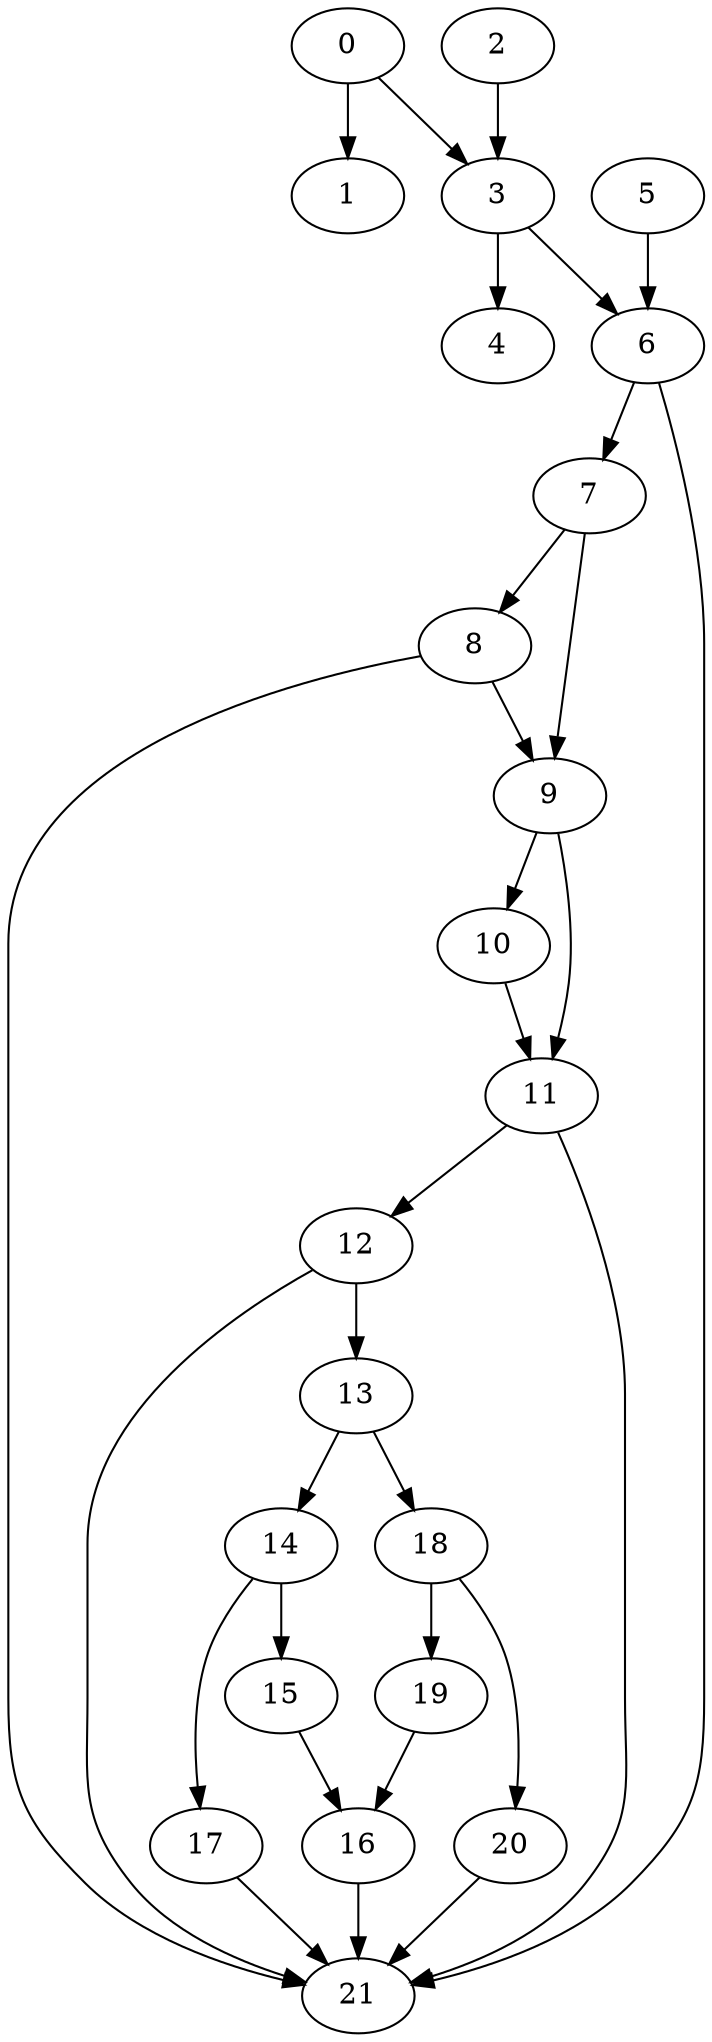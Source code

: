 digraph {
	0
	1
	2
	3
	4
	5
	6
	7
	8
	9
	10
	11
	12
	13
	14
	15
	16
	17
	18
	19
	20
	21
	14 -> 15
	14 -> 17
	18 -> 19
	18 -> 20
	16 -> 21
	17 -> 21
	20 -> 21
	6 -> 21
	8 -> 21
	11 -> 21
	12 -> 21
	3 -> 4
	9 -> 11
	10 -> 11
	11 -> 12
	12 -> 13
	15 -> 16
	19 -> 16
	6 -> 7
	9 -> 10
	13 -> 18
	0 -> 1
	0 -> 3
	2 -> 3
	3 -> 6
	5 -> 6
	7 -> 8
	7 -> 9
	8 -> 9
	13 -> 14
}
